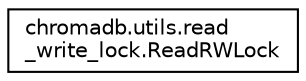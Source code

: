 digraph "Graphical Class Hierarchy"
{
 // LATEX_PDF_SIZE
  edge [fontname="Helvetica",fontsize="10",labelfontname="Helvetica",labelfontsize="10"];
  node [fontname="Helvetica",fontsize="10",shape=record];
  rankdir="LR";
  Node0 [label="chromadb.utils.read\l_write_lock.ReadRWLock",height=0.2,width=0.4,color="black", fillcolor="white", style="filled",URL="$classchromadb_1_1utils_1_1read__write__lock_1_1ReadRWLock.html",tooltip=" "];
}
